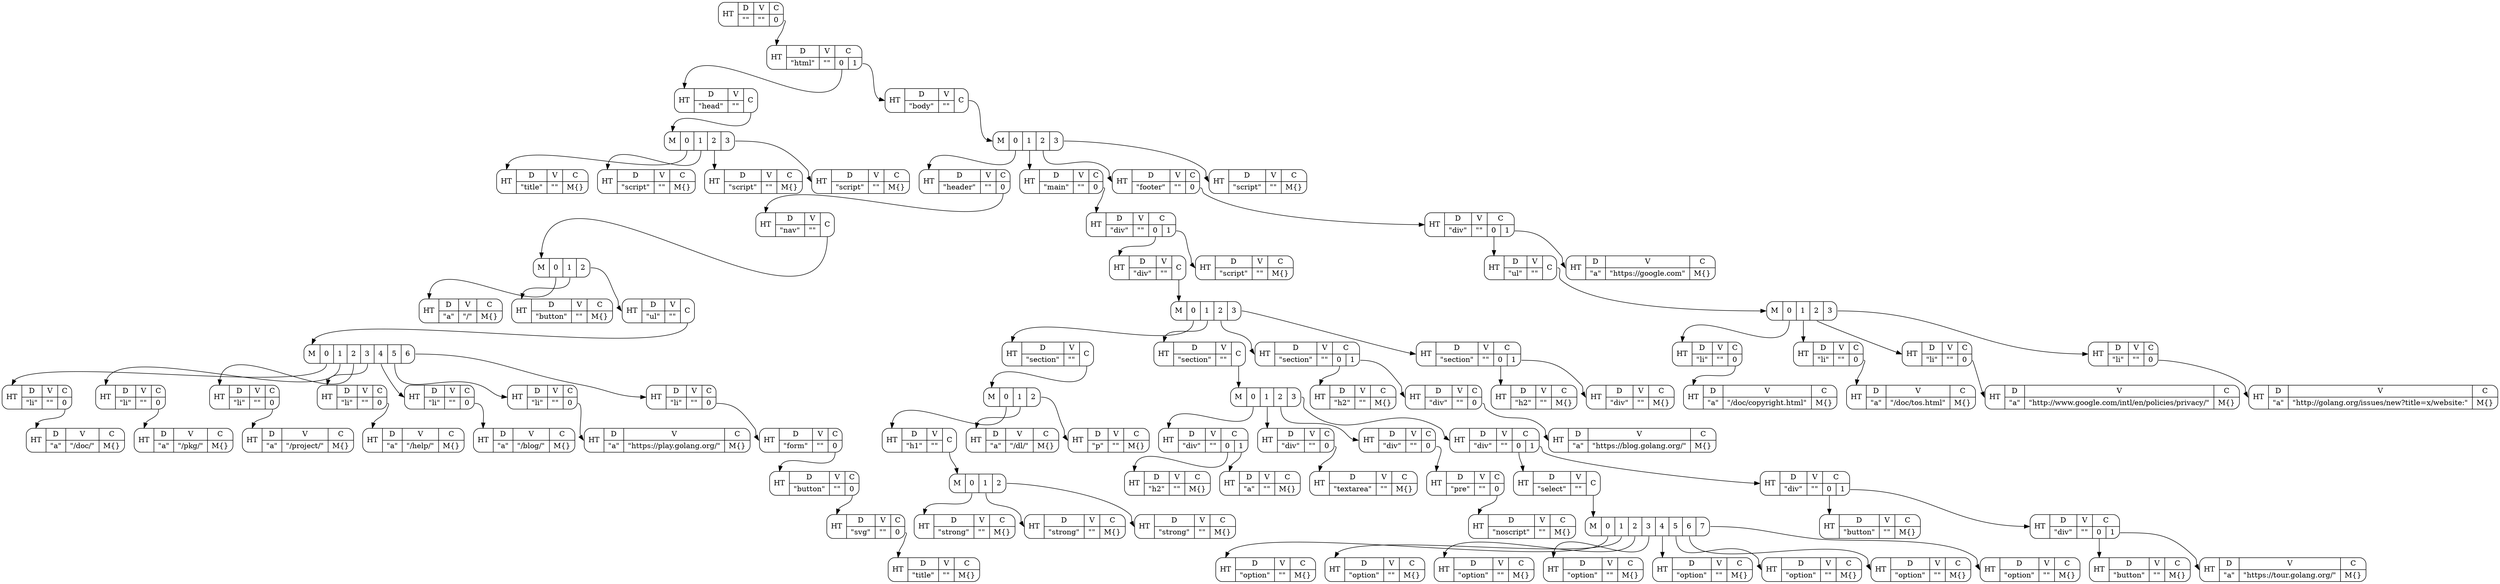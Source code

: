 digraph structs {
  node [shape=Mrecord];
  7 [label="<name> HT |{<f0> D | \"title\"} |{<f1> V | \"\"} |{<f2> C | M\{\}}  "];
  9 [label="<name> HT |{<f0> D | \"script\"} |{<f1> V | \"\"} |{<f2> C | M\{\}}  "];
  11 [label="<name> HT |{<f0> D | \"script\"} |{<f1> V | \"\"} |{<f2> C | M\{\}}  "];
  13 [label="<name> HT |{<f0> D | \"script\"} |{<f1> V | \"\"} |{<f2> C | M\{\}}  "];
  6:<6index0> -> 7:name;
  6:<6index1> -> 9:name;
  6:<6index2> -> 11:name;
  6:<6index3> -> 13:name;
  6 [label="<name> M |<6index0> 0|<6index1> 1|<6index2> 2|<6index3> 3 "];
  5 [label="<name> HT |{<f0> D | \"head\"} |{<f1> V | \"\"} |<f2> C "];
  5:f2 -> 6:name;
  21 [label="<name> HT |{<f0> D | \"a\"} |{<f1> V | \"/\"} |{<f2> C | M\{\}}  "];
  23 [label="<name> HT |{<f0> D | \"button\"} |{<f1> V | \"\"} |{<f2> C | M\{\}}  "];
  29 [label="<name> HT |{<f0> D | \"a\"} |{<f1> V | \"/doc/\"} |{<f2> C | M\{\}}  "];
  27:<28index0> -> 29:name;
  27 [label="<name> HT |{<f0> D | \"li\"} |{<f1> V | \"\"} |{<f2> C | {<28index0> 0}}  "];
  33 [label="<name> HT |{<f0> D | \"a\"} |{<f1> V | \"/pkg/\"} |{<f2> C | M\{\}}  "];
  31:<32index0> -> 33:name;
  31 [label="<name> HT |{<f0> D | \"li\"} |{<f1> V | \"\"} |{<f2> C | {<32index0> 0}}  "];
  37 [label="<name> HT |{<f0> D | \"a\"} |{<f1> V | \"/project/\"} |{<f2> C | M\{\}}  "];
  35:<36index0> -> 37:name;
  35 [label="<name> HT |{<f0> D | \"li\"} |{<f1> V | \"\"} |{<f2> C | {<36index0> 0}}  "];
  41 [label="<name> HT |{<f0> D | \"a\"} |{<f1> V | \"/help/\"} |{<f2> C | M\{\}}  "];
  39:<40index0> -> 41:name;
  39 [label="<name> HT |{<f0> D | \"li\"} |{<f1> V | \"\"} |{<f2> C | {<40index0> 0}}  "];
  45 [label="<name> HT |{<f0> D | \"a\"} |{<f1> V | \"/blog/\"} |{<f2> C | M\{\}}  "];
  43:<44index0> -> 45:name;
  43 [label="<name> HT |{<f0> D | \"li\"} |{<f1> V | \"\"} |{<f2> C | {<44index0> 0}}  "];
  49 [label="<name> HT |{<f0> D | \"a\"} |{<f1> V | \"https://play.golang.org/\"} |{<f2> C | M\{\}}  "];
  47:<48index0> -> 49:name;
  47 [label="<name> HT |{<f0> D | \"li\"} |{<f1> V | \"\"} |{<f2> C | {<48index0> 0}}  "];
  59 [label="<name> HT |{<f0> D | \"title\"} |{<f1> V | \"\"} |{<f2> C | M\{\}}  "];
  57:<58index0> -> 59:name;
  57 [label="<name> HT |{<f0> D | \"svg\"} |{<f1> V | \"\"} |{<f2> C | {<58index0> 0}}  "];
  55:<56index0> -> 57:name;
  55 [label="<name> HT |{<f0> D | \"button\"} |{<f1> V | \"\"} |{<f2> C | {<56index0> 0}}  "];
  53:<54index0> -> 55:name;
  53 [label="<name> HT |{<f0> D | \"form\"} |{<f1> V | \"\"} |{<f2> C | {<54index0> 0}}  "];
  51:<52index0> -> 53:name;
  51 [label="<name> HT |{<f0> D | \"li\"} |{<f1> V | \"\"} |{<f2> C | {<52index0> 0}}  "];
  26:<26index0> -> 27:name;
  26:<26index1> -> 31:name;
  26:<26index2> -> 35:name;
  26:<26index3> -> 39:name;
  26:<26index4> -> 43:name;
  26:<26index5> -> 47:name;
  26:<26index6> -> 51:name;
  26 [label="<name> M |<26index0> 0|<26index1> 1|<26index2> 2|<26index3> 3|<26index4> 4|<26index5> 5|<26index6> 6 "];
  25 [label="<name> HT |{<f0> D | \"ul\"} |{<f1> V | \"\"} |<f2> C "];
  25:f2 -> 26:name;
  20:<20index0> -> 21:name;
  20:<20index1> -> 23:name;
  20:<20index2> -> 25:name;
  20 [label="<name> M |<20index0> 0|<20index1> 1|<20index2> 2 "];
  19 [label="<name> HT |{<f0> D | \"nav\"} |{<f1> V | \"\"} |<f2> C "];
  19:f2 -> 20:name;
  17:<18index0> -> 19:name;
  17 [label="<name> HT |{<f0> D | \"header\"} |{<f1> V | \"\"} |{<f2> C | {<18index0> 0}}  "];
  71 [label="<name> HT |{<f0> D | \"strong\"} |{<f1> V | \"\"} |{<f2> C | M\{\}}  "];
  73 [label="<name> HT |{<f0> D | \"strong\"} |{<f1> V | \"\"} |{<f2> C | M\{\}}  "];
  75 [label="<name> HT |{<f0> D | \"strong\"} |{<f1> V | \"\"} |{<f2> C | M\{\}}  "];
  70:<70index0> -> 71:name;
  70:<70index1> -> 73:name;
  70:<70index2> -> 75:name;
  70 [label="<name> M |<70index0> 0|<70index1> 1|<70index2> 2 "];
  69 [label="<name> HT |{<f0> D | \"h1\"} |{<f1> V | \"\"} |<f2> C "];
  69:f2 -> 70:name;
  77 [label="<name> HT |{<f0> D | \"a\"} |{<f1> V | \"/dl/\"} |{<f2> C | M\{\}}  "];
  79 [label="<name> HT |{<f0> D | \"p\"} |{<f1> V | \"\"} |{<f2> C | M\{\}}  "];
  68:<68index0> -> 69:name;
  68:<68index1> -> 77:name;
  68:<68index2> -> 79:name;
  68 [label="<name> M |<68index0> 0|<68index1> 1|<68index2> 2 "];
  67 [label="<name> HT |{<f0> D | \"section\"} |{<f1> V | \"\"} |<f2> C "];
  67:f2 -> 68:name;
  85 [label="<name> HT |{<f0> D | \"h2\"} |{<f1> V | \"\"} |{<f2> C | M\{\}}  "];
  87 [label="<name> HT |{<f0> D | \"a\"} |{<f1> V | \"\"} |{<f2> C | M\{\}}  "];
  83:<84index0> -> 85:name;
  83:<84index1> -> 87:name;
  83 [label="<name> HT |{<f0> D | \"div\"} |{<f1> V | \"\"} |{<f2> C | {<84index0> 0|<84index1> 1}}  "];
  91 [label="<name> HT |{<f0> D | \"textarea\"} |{<f1> V | \"\"} |{<f2> C | M\{\}}  "];
  89:<90index0> -> 91:name;
  89 [label="<name> HT |{<f0> D | \"div\"} |{<f1> V | \"\"} |{<f2> C | {<90index0> 0}}  "];
  97 [label="<name> HT |{<f0> D | \"noscript\"} |{<f1> V | \"\"} |{<f2> C | M\{\}}  "];
  95:<96index0> -> 97:name;
  95 [label="<name> HT |{<f0> D | \"pre\"} |{<f1> V | \"\"} |{<f2> C | {<96index0> 0}}  "];
  93:<94index0> -> 95:name;
  93 [label="<name> HT |{<f0> D | \"div\"} |{<f1> V | \"\"} |{<f2> C | {<94index0> 0}}  "];
  103 [label="<name> HT |{<f0> D | \"option\"} |{<f1> V | \"\"} |{<f2> C | M\{\}}  "];
  105 [label="<name> HT |{<f0> D | \"option\"} |{<f1> V | \"\"} |{<f2> C | M\{\}}  "];
  107 [label="<name> HT |{<f0> D | \"option\"} |{<f1> V | \"\"} |{<f2> C | M\{\}}  "];
  109 [label="<name> HT |{<f0> D | \"option\"} |{<f1> V | \"\"} |{<f2> C | M\{\}}  "];
  111 [label="<name> HT |{<f0> D | \"option\"} |{<f1> V | \"\"} |{<f2> C | M\{\}}  "];
  113 [label="<name> HT |{<f0> D | \"option\"} |{<f1> V | \"\"} |{<f2> C | M\{\}}  "];
  115 [label="<name> HT |{<f0> D | \"option\"} |{<f1> V | \"\"} |{<f2> C | M\{\}}  "];
  117 [label="<name> HT |{<f0> D | \"option\"} |{<f1> V | \"\"} |{<f2> C | M\{\}}  "];
  102:<102index0> -> 103:name;
  102:<102index1> -> 105:name;
  102:<102index2> -> 107:name;
  102:<102index3> -> 109:name;
  102:<102index4> -> 111:name;
  102:<102index5> -> 113:name;
  102:<102index6> -> 115:name;
  102:<102index7> -> 117:name;
  102 [label="<name> M |<102index0> 0|<102index1> 1|<102index2> 2|<102index3> 3|<102index4> 4|<102index5> 5|<102index6> 6|<102index7> 7 "];
  101 [label="<name> HT |{<f0> D | \"select\"} |{<f1> V | \"\"} |<f2> C "];
  101:f2 -> 102:name;
  121 [label="<name> HT |{<f0> D | \"button\"} |{<f1> V | \"\"} |{<f2> C | M\{\}}  "];
  125 [label="<name> HT |{<f0> D | \"button\"} |{<f1> V | \"\"} |{<f2> C | M\{\}}  "];
  127 [label="<name> HT |{<f0> D | \"a\"} |{<f1> V | \"https://tour.golang.org/\"} |{<f2> C | M\{\}}  "];
  123:<124index0> -> 125:name;
  123:<124index1> -> 127:name;
  123 [label="<name> HT |{<f0> D | \"div\"} |{<f1> V | \"\"} |{<f2> C | {<124index0> 0|<124index1> 1}}  "];
  119:<120index0> -> 121:name;
  119:<120index1> -> 123:name;
  119 [label="<name> HT |{<f0> D | \"div\"} |{<f1> V | \"\"} |{<f2> C | {<120index0> 0|<120index1> 1}}  "];
  99:<100index0> -> 101:name;
  99:<100index1> -> 119:name;
  99 [label="<name> HT |{<f0> D | \"div\"} |{<f1> V | \"\"} |{<f2> C | {<100index0> 0|<100index1> 1}}  "];
  82:<82index0> -> 83:name;
  82:<82index1> -> 89:name;
  82:<82index2> -> 93:name;
  82:<82index3> -> 99:name;
  82 [label="<name> M |<82index0> 0|<82index1> 1|<82index2> 2|<82index3> 3 "];
  81 [label="<name> HT |{<f0> D | \"section\"} |{<f1> V | \"\"} |<f2> C "];
  81:f2 -> 82:name;
  131 [label="<name> HT |{<f0> D | \"h2\"} |{<f1> V | \"\"} |{<f2> C | M\{\}}  "];
  135 [label="<name> HT |{<f0> D | \"a\"} |{<f1> V | \"https://blog.golang.org/\"} |{<f2> C | M\{\}}  "];
  133:<134index0> -> 135:name;
  133 [label="<name> HT |{<f0> D | \"div\"} |{<f1> V | \"\"} |{<f2> C | {<134index0> 0}}  "];
  129:<130index0> -> 131:name;
  129:<130index1> -> 133:name;
  129 [label="<name> HT |{<f0> D | \"section\"} |{<f1> V | \"\"} |{<f2> C | {<130index0> 0|<130index1> 1}}  "];
  139 [label="<name> HT |{<f0> D | \"h2\"} |{<f1> V | \"\"} |{<f2> C | M\{\}}  "];
  141 [label="<name> HT |{<f0> D | \"div\"} |{<f1> V | \"\"} |{<f2> C | M\{\}}  "];
  137:<138index0> -> 139:name;
  137:<138index1> -> 141:name;
  137 [label="<name> HT |{<f0> D | \"section\"} |{<f1> V | \"\"} |{<f2> C | {<138index0> 0|<138index1> 1}}  "];
  66:<66index0> -> 67:name;
  66:<66index1> -> 81:name;
  66:<66index2> -> 129:name;
  66:<66index3> -> 137:name;
  66 [label="<name> M |<66index0> 0|<66index1> 1|<66index2> 2|<66index3> 3 "];
  65 [label="<name> HT |{<f0> D | \"div\"} |{<f1> V | \"\"} |<f2> C "];
  65:f2 -> 66:name;
  143 [label="<name> HT |{<f0> D | \"script\"} |{<f1> V | \"\"} |{<f2> C | M\{\}}  "];
  63:<64index0> -> 65:name;
  63:<64index1> -> 143:name;
  63 [label="<name> HT |{<f0> D | \"div\"} |{<f1> V | \"\"} |{<f2> C | {<64index0> 0|<64index1> 1}}  "];
  61:<62index0> -> 63:name;
  61 [label="<name> HT |{<f0> D | \"main\"} |{<f1> V | \"\"} |{<f2> C | {<62index0> 0}}  "];
  153 [label="<name> HT |{<f0> D | \"a\"} |{<f1> V | \"/doc/copyright.html\"} |{<f2> C | M\{\}}  "];
  151:<152index0> -> 153:name;
  151 [label="<name> HT |{<f0> D | \"li\"} |{<f1> V | \"\"} |{<f2> C | {<152index0> 0}}  "];
  157 [label="<name> HT |{<f0> D | \"a\"} |{<f1> V | \"/doc/tos.html\"} |{<f2> C | M\{\}}  "];
  155:<156index0> -> 157:name;
  155 [label="<name> HT |{<f0> D | \"li\"} |{<f1> V | \"\"} |{<f2> C | {<156index0> 0}}  "];
  161 [label="<name> HT |{<f0> D | \"a\"} |{<f1> V | \"http://www.google.com/intl/en/policies/privacy/\"} |{<f2> C | M\{\}}  "];
  159:<160index0> -> 161:name;
  159 [label="<name> HT |{<f0> D | \"li\"} |{<f1> V | \"\"} |{<f2> C | {<160index0> 0}}  "];
  165 [label="<name> HT |{<f0> D | \"a\"} |{<f1> V | \"http://golang.org/issues/new?title=x/website:\"} |{<f2> C | M\{\}}  "];
  163:<164index0> -> 165:name;
  163 [label="<name> HT |{<f0> D | \"li\"} |{<f1> V | \"\"} |{<f2> C | {<164index0> 0}}  "];
  150:<150index0> -> 151:name;
  150:<150index1> -> 155:name;
  150:<150index2> -> 159:name;
  150:<150index3> -> 163:name;
  150 [label="<name> M |<150index0> 0|<150index1> 1|<150index2> 2|<150index3> 3 "];
  149 [label="<name> HT |{<f0> D | \"ul\"} |{<f1> V | \"\"} |<f2> C "];
  149:f2 -> 150:name;
  167 [label="<name> HT |{<f0> D | \"a\"} |{<f1> V | \"https://google.com\"} |{<f2> C | M\{\}}  "];
  147:<148index0> -> 149:name;
  147:<148index1> -> 167:name;
  147 [label="<name> HT |{<f0> D | \"div\"} |{<f1> V | \"\"} |{<f2> C | {<148index0> 0|<148index1> 1}}  "];
  145:<146index0> -> 147:name;
  145 [label="<name> HT |{<f0> D | \"footer\"} |{<f1> V | \"\"} |{<f2> C | {<146index0> 0}}  "];
  169 [label="<name> HT |{<f0> D | \"script\"} |{<f1> V | \"\"} |{<f2> C | M\{\}}  "];
  16:<16index0> -> 17:name;
  16:<16index1> -> 61:name;
  16:<16index2> -> 145:name;
  16:<16index3> -> 169:name;
  16 [label="<name> M |<16index0> 0|<16index1> 1|<16index2> 2|<16index3> 3 "];
  15 [label="<name> HT |{<f0> D | \"body\"} |{<f1> V | \"\"} |<f2> C "];
  15:f2 -> 16:name;
  3:<4index0> -> 5:name;
  3:<4index1> -> 15:name;
  3 [label="<name> HT |{<f0> D | \"html\"} |{<f1> V | \"\"} |{<f2> C | {<4index0> 0|<4index1> 1}}  "];
  1:<2index0> -> 3:name;
  1 [label="<name> HT |{<f0> D | \"\"} |{<f1> V | \"\"} |{<f2> C | {<2index0> 0}}  "];
}
